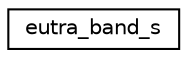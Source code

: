 digraph "Graphical Class Hierarchy"
{
 // LATEX_PDF_SIZE
  edge [fontname="Helvetica",fontsize="10",labelfontname="Helvetica",labelfontsize="10"];
  node [fontname="Helvetica",fontsize="10",shape=record];
  rankdir="LR";
  Node0 [label="eutra_band_s",height=0.2,width=0.4,color="black", fillcolor="white", style="filled",URL="$structeutra__band__s.html",tooltip=" "];
}
